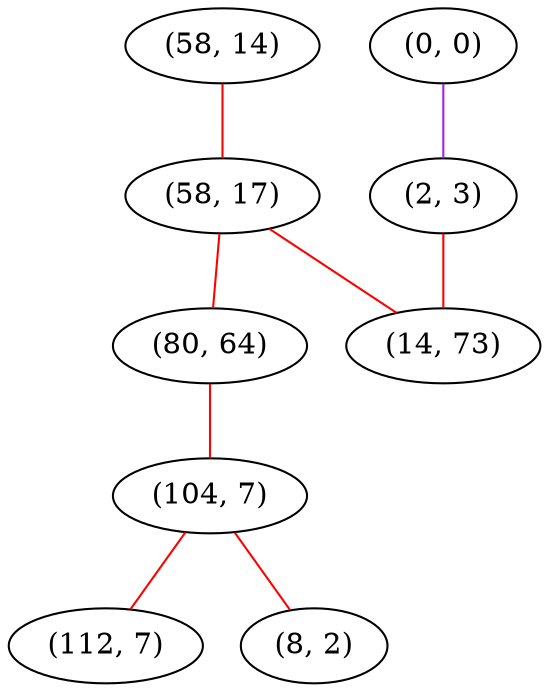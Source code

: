 graph "" {
"(58, 14)";
"(58, 17)";
"(0, 0)";
"(80, 64)";
"(2, 3)";
"(104, 7)";
"(14, 73)";
"(112, 7)";
"(8, 2)";
"(58, 14)" -- "(58, 17)"  [color=red, key=0, weight=1];
"(58, 17)" -- "(14, 73)"  [color=red, key=0, weight=1];
"(58, 17)" -- "(80, 64)"  [color=red, key=0, weight=1];
"(0, 0)" -- "(2, 3)"  [color=purple, key=0, weight=4];
"(80, 64)" -- "(104, 7)"  [color=red, key=0, weight=1];
"(2, 3)" -- "(14, 73)"  [color=red, key=0, weight=1];
"(104, 7)" -- "(8, 2)"  [color=red, key=0, weight=1];
"(104, 7)" -- "(112, 7)"  [color=red, key=0, weight=1];
}
